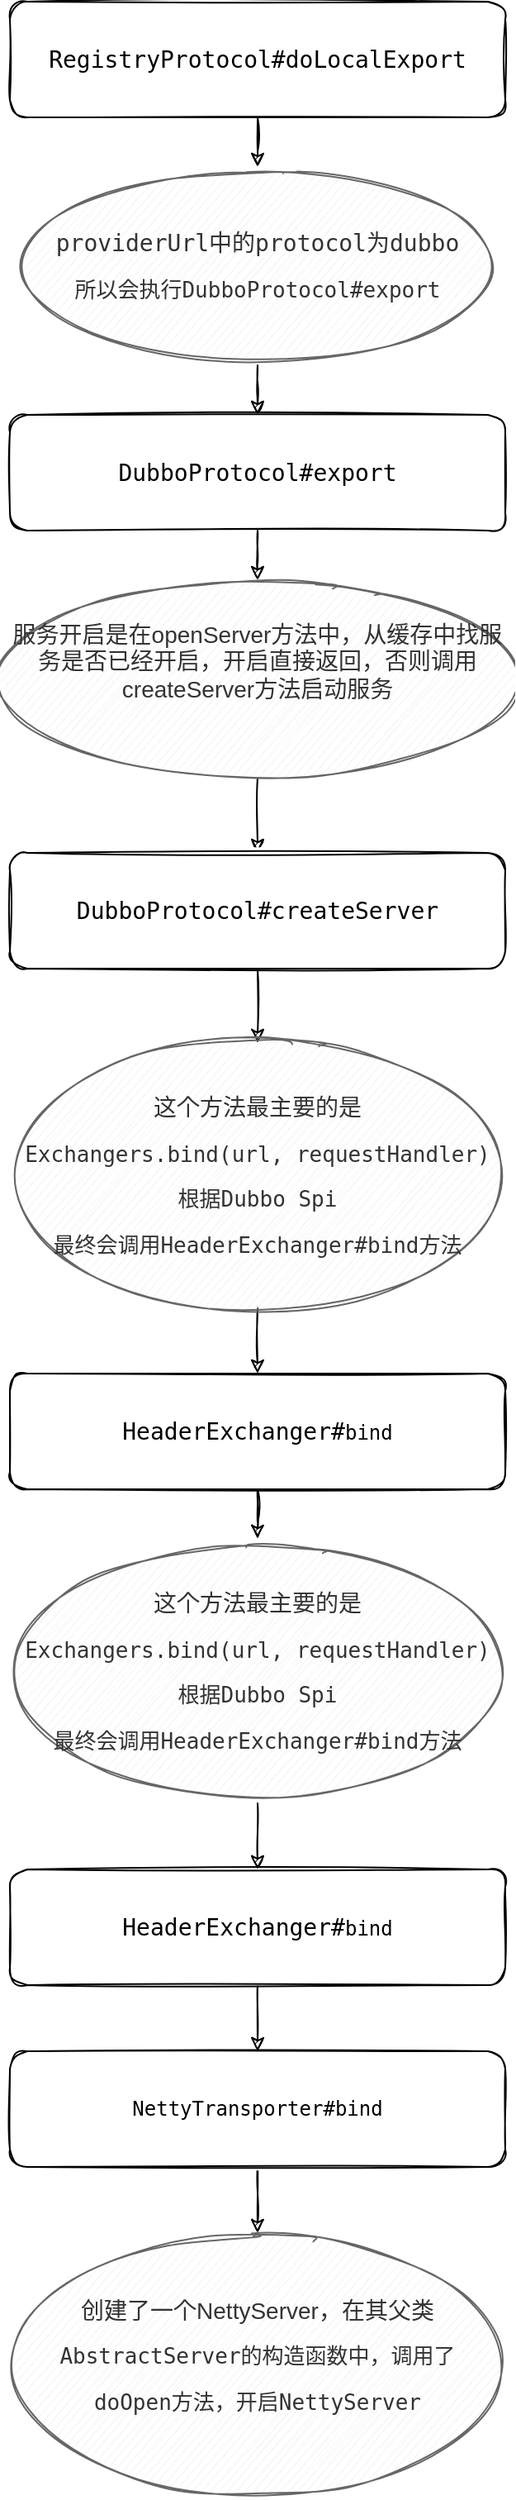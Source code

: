 <mxfile version="13.9.6" type="github">
  <diagram id="r-evyJLXnqQG_8zhjXmG" name="Page-1">
    <mxGraphModel dx="946" dy="538" grid="1" gridSize="10" guides="1" tooltips="1" connect="1" arrows="1" fold="1" page="1" pageScale="1" pageWidth="827" pageHeight="1169" math="0" shadow="0">
      <root>
        <mxCell id="0" />
        <mxCell id="1" parent="0" />
        <mxCell id="GzpSOioK7_GpfNX-g1KW-11" value="" style="edgeStyle=orthogonalEdgeStyle;rounded=0;sketch=1;orthogonalLoop=1;jettySize=auto;html=1;" edge="1" parent="1" source="GzpSOioK7_GpfNX-g1KW-1" target="GzpSOioK7_GpfNX-g1KW-8">
          <mxGeometry relative="1" as="geometry" />
        </mxCell>
        <mxCell id="GzpSOioK7_GpfNX-g1KW-1" value="&lt;pre&gt;&lt;font style=&quot;font-size: 14px&quot;&gt;&lt;font&gt;RegistryProtocol#&lt;/font&gt;doLocalExport&lt;/font&gt;&lt;/pre&gt;" style="rounded=1;whiteSpace=wrap;html=1;shadow=0;sketch=1;" vertex="1" parent="1">
          <mxGeometry x="170" y="70" width="300" height="70" as="geometry" />
        </mxCell>
        <mxCell id="GzpSOioK7_GpfNX-g1KW-12" value="" style="edgeStyle=orthogonalEdgeStyle;rounded=0;sketch=1;orthogonalLoop=1;jettySize=auto;html=1;" edge="1" parent="1" source="GzpSOioK7_GpfNX-g1KW-8" target="GzpSOioK7_GpfNX-g1KW-9">
          <mxGeometry relative="1" as="geometry" />
        </mxCell>
        <mxCell id="GzpSOioK7_GpfNX-g1KW-8" value="&lt;pre&gt;&lt;font style=&quot;font-size: 14px&quot;&gt;providerUrl中的protocol为dubbo&lt;/font&gt;&lt;/pre&gt;&lt;pre&gt;&lt;font size=&quot;3&quot;&gt;所以会执行DubboProtocol#export&lt;/font&gt;&lt;/pre&gt;" style="ellipse;whiteSpace=wrap;html=1;shadow=0;sketch=1;fillColor=#f5f5f5;strokeColor=#666666;fontColor=#333333;" vertex="1" parent="1">
          <mxGeometry x="180" y="170" width="280" height="120" as="geometry" />
        </mxCell>
        <mxCell id="GzpSOioK7_GpfNX-g1KW-13" value="" style="edgeStyle=orthogonalEdgeStyle;rounded=0;sketch=1;orthogonalLoop=1;jettySize=auto;html=1;" edge="1" parent="1" source="GzpSOioK7_GpfNX-g1KW-9" target="GzpSOioK7_GpfNX-g1KW-10">
          <mxGeometry relative="1" as="geometry" />
        </mxCell>
        <mxCell id="GzpSOioK7_GpfNX-g1KW-9" value="&lt;pre&gt;&lt;pre style=&quot;color: rgb(0 , 0 , 0)&quot;&gt;&lt;font style=&quot;font-size: 14px&quot;&gt;DubboProtocol#export&lt;/font&gt;&lt;/pre&gt;&lt;/pre&gt;" style="rounded=1;whiteSpace=wrap;html=1;shadow=0;sketch=1;" vertex="1" parent="1">
          <mxGeometry x="170" y="320" width="300" height="70" as="geometry" />
        </mxCell>
        <mxCell id="GzpSOioK7_GpfNX-g1KW-17" value="" style="edgeStyle=orthogonalEdgeStyle;rounded=0;sketch=1;orthogonalLoop=1;jettySize=auto;html=1;" edge="1" parent="1" source="GzpSOioK7_GpfNX-g1KW-10" target="GzpSOioK7_GpfNX-g1KW-14">
          <mxGeometry relative="1" as="geometry" />
        </mxCell>
        <mxCell id="GzpSOioK7_GpfNX-g1KW-10" value="&lt;font style=&quot;font-size: 14px&quot;&gt;服务开启是在openServer方法中，从缓存中找服务是否已经开启，开启直接返回，否则调用createServer方法启动服务&lt;br&gt;&lt;/font&gt;&lt;span style=&quot;background-color: rgb(43 , 43 , 43) ; color: rgb(169 , 183 , 198) ; font-family: &amp;#34;menlo&amp;#34; ; font-size: 13.5pt&quot;&gt;&lt;br&gt;&lt;/span&gt;" style="ellipse;whiteSpace=wrap;html=1;shadow=0;sketch=1;fillColor=#f5f5f5;strokeColor=#666666;fontColor=#333333;" vertex="1" parent="1">
          <mxGeometry x="165" y="420" width="310" height="120" as="geometry" />
        </mxCell>
        <mxCell id="GzpSOioK7_GpfNX-g1KW-18" value="" style="edgeStyle=orthogonalEdgeStyle;rounded=0;sketch=1;orthogonalLoop=1;jettySize=auto;html=1;" edge="1" parent="1" source="GzpSOioK7_GpfNX-g1KW-14" target="GzpSOioK7_GpfNX-g1KW-15">
          <mxGeometry relative="1" as="geometry" />
        </mxCell>
        <mxCell id="GzpSOioK7_GpfNX-g1KW-14" value="&lt;pre&gt;&lt;pre style=&quot;color: rgb(0 , 0 , 0)&quot;&gt;&lt;pre&gt;&lt;font style=&quot;font-size: 14px&quot;&gt;&lt;font&gt;DubboProtocol#&lt;/font&gt;createServer&lt;/font&gt;&lt;/pre&gt;&lt;/pre&gt;&lt;/pre&gt;" style="rounded=1;whiteSpace=wrap;html=1;shadow=0;sketch=1;" vertex="1" parent="1">
          <mxGeometry x="170" y="585" width="300" height="70" as="geometry" />
        </mxCell>
        <mxCell id="GzpSOioK7_GpfNX-g1KW-19" value="" style="edgeStyle=orthogonalEdgeStyle;rounded=0;sketch=1;orthogonalLoop=1;jettySize=auto;html=1;" edge="1" parent="1" source="GzpSOioK7_GpfNX-g1KW-15" target="GzpSOioK7_GpfNX-g1KW-16">
          <mxGeometry relative="1" as="geometry" />
        </mxCell>
        <mxCell id="GzpSOioK7_GpfNX-g1KW-15" value="&lt;pre&gt;&lt;font style=&quot;font-size: 14px&quot;&gt;这个方法最主要的是&lt;/font&gt;&lt;/pre&gt;&lt;pre&gt;&lt;pre&gt;&lt;font size=&quot;3&quot;&gt;Exchangers.bind(url, requestHandler)&lt;/font&gt;&lt;/pre&gt;&lt;pre&gt;&lt;font size=&quot;3&quot;&gt;根据Dubbo Spi&lt;/font&gt;&lt;/pre&gt;&lt;pre&gt;&lt;font size=&quot;3&quot;&gt;最终会调用HeaderExchanger#bind方法&lt;/font&gt;&lt;/pre&gt;&lt;/pre&gt;" style="ellipse;whiteSpace=wrap;html=1;shadow=0;sketch=1;fillColor=#f5f5f5;strokeColor=#666666;fontColor=#333333;" vertex="1" parent="1">
          <mxGeometry x="175" y="700" width="290" height="160" as="geometry" />
        </mxCell>
        <mxCell id="GzpSOioK7_GpfNX-g1KW-28" value="" style="edgeStyle=orthogonalEdgeStyle;rounded=0;sketch=1;orthogonalLoop=1;jettySize=auto;html=1;" edge="1" parent="1" source="GzpSOioK7_GpfNX-g1KW-16" target="GzpSOioK7_GpfNX-g1KW-20">
          <mxGeometry relative="1" as="geometry" />
        </mxCell>
        <mxCell id="GzpSOioK7_GpfNX-g1KW-16" value="&lt;pre&gt;&lt;pre style=&quot;color: rgb(0 , 0 , 0)&quot;&gt;&lt;pre&gt;&lt;font style=&quot;font-size: 14px&quot;&gt;&lt;font&gt;HeaderExchanger#&lt;/font&gt;&lt;/font&gt;bind&lt;/pre&gt;&lt;/pre&gt;&lt;/pre&gt;" style="rounded=1;whiteSpace=wrap;html=1;shadow=0;sketch=1;" vertex="1" parent="1">
          <mxGeometry x="170" y="900" width="300" height="70" as="geometry" />
        </mxCell>
        <mxCell id="GzpSOioK7_GpfNX-g1KW-29" value="" style="edgeStyle=orthogonalEdgeStyle;rounded=0;sketch=1;orthogonalLoop=1;jettySize=auto;html=1;" edge="1" parent="1" source="GzpSOioK7_GpfNX-g1KW-20" target="GzpSOioK7_GpfNX-g1KW-21">
          <mxGeometry relative="1" as="geometry" />
        </mxCell>
        <mxCell id="GzpSOioK7_GpfNX-g1KW-20" value="&lt;pre&gt;&lt;font style=&quot;font-size: 14px&quot;&gt;这个方法最主要的是&lt;/font&gt;&lt;/pre&gt;&lt;pre&gt;&lt;pre&gt;&lt;font size=&quot;3&quot;&gt;Exchangers.bind(url, requestHandler)&lt;/font&gt;&lt;/pre&gt;&lt;pre&gt;&lt;font size=&quot;3&quot;&gt;根据Dubbo Spi&lt;/font&gt;&lt;/pre&gt;&lt;pre&gt;&lt;font size=&quot;3&quot;&gt;最终会调用HeaderExchanger#bind方法&lt;/font&gt;&lt;/pre&gt;&lt;/pre&gt;" style="ellipse;whiteSpace=wrap;html=1;shadow=0;sketch=1;fillColor=#f5f5f5;strokeColor=#666666;fontColor=#333333;" vertex="1" parent="1">
          <mxGeometry x="175" y="1000" width="290" height="160" as="geometry" />
        </mxCell>
        <mxCell id="GzpSOioK7_GpfNX-g1KW-30" value="" style="edgeStyle=orthogonalEdgeStyle;rounded=0;sketch=1;orthogonalLoop=1;jettySize=auto;html=1;" edge="1" parent="1" source="GzpSOioK7_GpfNX-g1KW-21" target="GzpSOioK7_GpfNX-g1KW-22">
          <mxGeometry relative="1" as="geometry" />
        </mxCell>
        <mxCell id="GzpSOioK7_GpfNX-g1KW-21" value="&lt;pre&gt;&lt;pre style=&quot;color: rgb(0 , 0 , 0)&quot;&gt;&lt;pre&gt;&lt;font style=&quot;font-size: 14px&quot;&gt;&lt;font&gt;HeaderExchanger#&lt;/font&gt;&lt;/font&gt;bind&lt;/pre&gt;&lt;/pre&gt;&lt;/pre&gt;" style="rounded=1;whiteSpace=wrap;html=1;shadow=0;sketch=1;" vertex="1" parent="1">
          <mxGeometry x="170" y="1200" width="300" height="70" as="geometry" />
        </mxCell>
        <mxCell id="GzpSOioK7_GpfNX-g1KW-31" value="" style="edgeStyle=orthogonalEdgeStyle;rounded=0;sketch=1;orthogonalLoop=1;jettySize=auto;html=1;" edge="1" parent="1" source="GzpSOioK7_GpfNX-g1KW-22" target="GzpSOioK7_GpfNX-g1KW-24">
          <mxGeometry relative="1" as="geometry" />
        </mxCell>
        <mxCell id="GzpSOioK7_GpfNX-g1KW-22" value="&lt;pre&gt;&lt;pre&gt;&lt;pre&gt;&lt;pre&gt;NettyTransporter#bind&lt;/pre&gt;&lt;/pre&gt;&lt;/pre&gt;&lt;/pre&gt;" style="rounded=1;whiteSpace=wrap;html=1;shadow=0;sketch=1;" vertex="1" parent="1">
          <mxGeometry x="170" y="1310" width="300" height="70" as="geometry" />
        </mxCell>
        <mxCell id="GzpSOioK7_GpfNX-g1KW-24" value="&lt;font style=&quot;font-size: 14px&quot;&gt;创建了一个NettyServer，在其父类&lt;br&gt;&lt;/font&gt;&lt;pre&gt;&lt;font size=&quot;3&quot;&gt;AbstractServer的构造函数中，调用了&lt;/font&gt;&lt;/pre&gt;&lt;pre&gt;&lt;font size=&quot;3&quot;&gt;doOpen方法，开启NettyServer&lt;/font&gt;&lt;/pre&gt;" style="ellipse;whiteSpace=wrap;html=1;shadow=0;sketch=1;fillColor=#f5f5f5;strokeColor=#666666;fontColor=#333333;" vertex="1" parent="1">
          <mxGeometry x="175" y="1420" width="290" height="160" as="geometry" />
        </mxCell>
      </root>
    </mxGraphModel>
  </diagram>
</mxfile>

